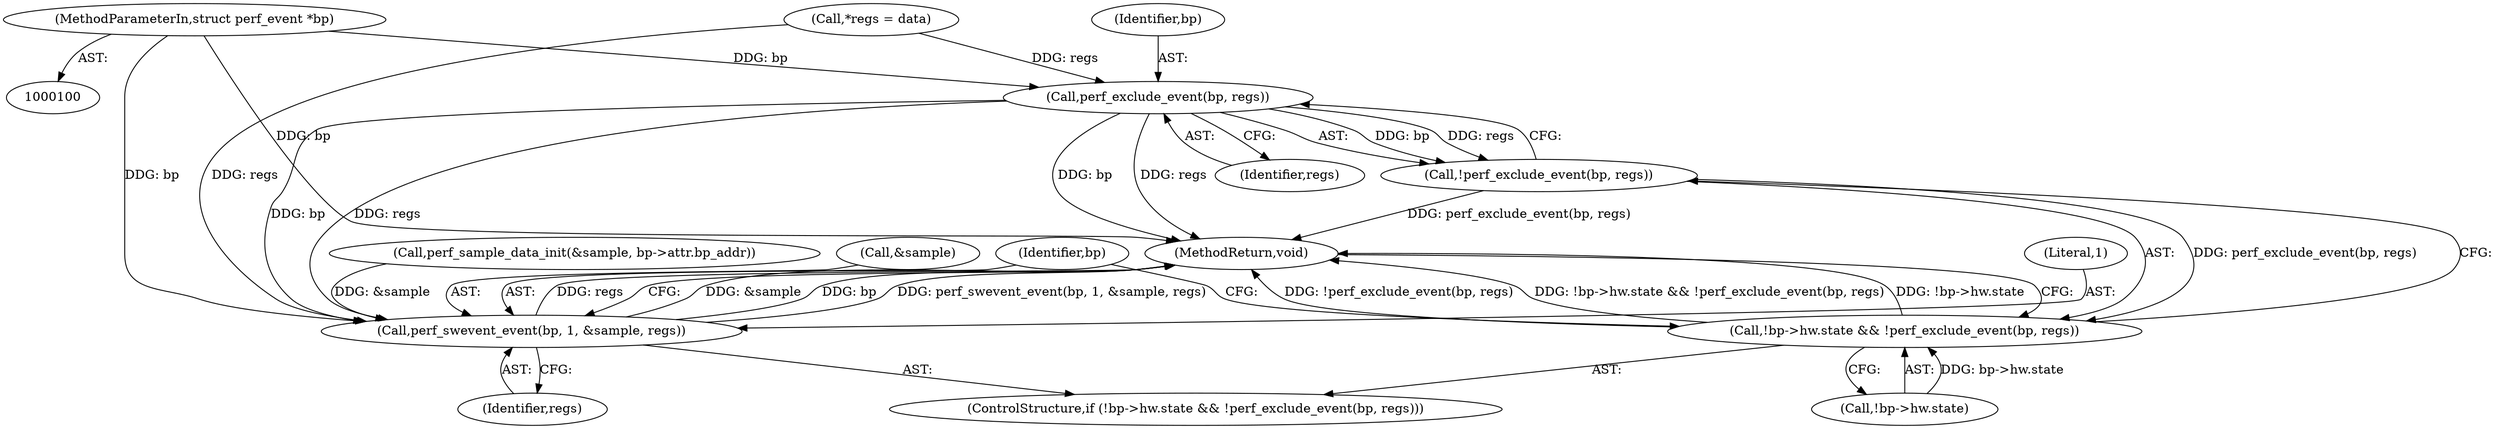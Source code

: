digraph "0_linux_a8b0ca17b80e92faab46ee7179ba9e99ccb61233_56@pointer" {
"1000101" [label="(MethodParameterIn,struct perf_event *bp)"];
"1000126" [label="(Call,perf_exclude_event(bp, regs))"];
"1000125" [label="(Call,!perf_exclude_event(bp, regs))"];
"1000118" [label="(Call,!bp->hw.state && !perf_exclude_event(bp, regs))"];
"1000129" [label="(Call,perf_swevent_event(bp, 1, &sample, regs))"];
"1000130" [label="(Identifier,bp)"];
"1000134" [label="(Identifier,regs)"];
"1000109" [label="(Call,perf_sample_data_init(&sample, bp->attr.bp_addr))"];
"1000125" [label="(Call,!perf_exclude_event(bp, regs))"];
"1000117" [label="(ControlStructure,if (!bp->hw.state && !perf_exclude_event(bp, regs)))"];
"1000132" [label="(Call,&sample)"];
"1000119" [label="(Call,!bp->hw.state)"];
"1000135" [label="(MethodReturn,void)"];
"1000128" [label="(Identifier,regs)"];
"1000106" [label="(Call,*regs = data)"];
"1000101" [label="(MethodParameterIn,struct perf_event *bp)"];
"1000131" [label="(Literal,1)"];
"1000129" [label="(Call,perf_swevent_event(bp, 1, &sample, regs))"];
"1000127" [label="(Identifier,bp)"];
"1000118" [label="(Call,!bp->hw.state && !perf_exclude_event(bp, regs))"];
"1000126" [label="(Call,perf_exclude_event(bp, regs))"];
"1000101" -> "1000100"  [label="AST: "];
"1000101" -> "1000135"  [label="DDG: bp"];
"1000101" -> "1000126"  [label="DDG: bp"];
"1000101" -> "1000129"  [label="DDG: bp"];
"1000126" -> "1000125"  [label="AST: "];
"1000126" -> "1000128"  [label="CFG: "];
"1000127" -> "1000126"  [label="AST: "];
"1000128" -> "1000126"  [label="AST: "];
"1000125" -> "1000126"  [label="CFG: "];
"1000126" -> "1000135"  [label="DDG: bp"];
"1000126" -> "1000135"  [label="DDG: regs"];
"1000126" -> "1000125"  [label="DDG: bp"];
"1000126" -> "1000125"  [label="DDG: regs"];
"1000106" -> "1000126"  [label="DDG: regs"];
"1000126" -> "1000129"  [label="DDG: bp"];
"1000126" -> "1000129"  [label="DDG: regs"];
"1000125" -> "1000118"  [label="AST: "];
"1000118" -> "1000125"  [label="CFG: "];
"1000125" -> "1000135"  [label="DDG: perf_exclude_event(bp, regs)"];
"1000125" -> "1000118"  [label="DDG: perf_exclude_event(bp, regs)"];
"1000118" -> "1000117"  [label="AST: "];
"1000118" -> "1000119"  [label="CFG: "];
"1000119" -> "1000118"  [label="AST: "];
"1000130" -> "1000118"  [label="CFG: "];
"1000135" -> "1000118"  [label="CFG: "];
"1000118" -> "1000135"  [label="DDG: !perf_exclude_event(bp, regs)"];
"1000118" -> "1000135"  [label="DDG: !bp->hw.state && !perf_exclude_event(bp, regs)"];
"1000118" -> "1000135"  [label="DDG: !bp->hw.state"];
"1000119" -> "1000118"  [label="DDG: bp->hw.state"];
"1000129" -> "1000117"  [label="AST: "];
"1000129" -> "1000134"  [label="CFG: "];
"1000130" -> "1000129"  [label="AST: "];
"1000131" -> "1000129"  [label="AST: "];
"1000132" -> "1000129"  [label="AST: "];
"1000134" -> "1000129"  [label="AST: "];
"1000135" -> "1000129"  [label="CFG: "];
"1000129" -> "1000135"  [label="DDG: &sample"];
"1000129" -> "1000135"  [label="DDG: bp"];
"1000129" -> "1000135"  [label="DDG: perf_swevent_event(bp, 1, &sample, regs)"];
"1000129" -> "1000135"  [label="DDG: regs"];
"1000109" -> "1000129"  [label="DDG: &sample"];
"1000106" -> "1000129"  [label="DDG: regs"];
}
